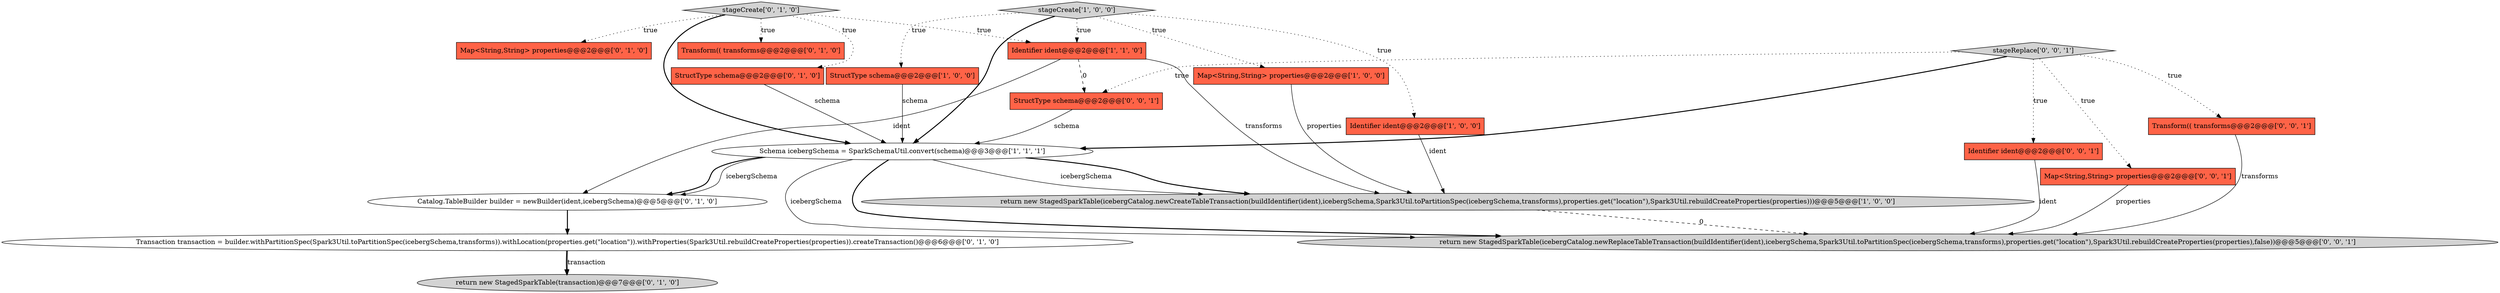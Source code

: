 digraph {
8 [style = filled, label = "Catalog.TableBuilder builder = newBuilder(ident,icebergSchema)@@@5@@@['0', '1', '0']", fillcolor = white, shape = ellipse image = "AAA0AAABBB2BBB"];
7 [style = filled, label = "stageCreate['0', '1', '0']", fillcolor = lightgray, shape = diamond image = "AAA0AAABBB2BBB"];
13 [style = filled, label = "return new StagedSparkTable(transaction)@@@7@@@['0', '1', '0']", fillcolor = lightgray, shape = ellipse image = "AAA1AAABBB2BBB"];
0 [style = filled, label = "Map<String,String> properties@@@2@@@['1', '0', '0']", fillcolor = tomato, shape = box image = "AAA0AAABBB1BBB"];
17 [style = filled, label = "StructType schema@@@2@@@['0', '0', '1']", fillcolor = tomato, shape = box image = "AAA0AAABBB3BBB"];
4 [style = filled, label = "StructType schema@@@2@@@['1', '0', '0']", fillcolor = tomato, shape = box image = "AAA0AAABBB1BBB"];
19 [style = filled, label = "return new StagedSparkTable(icebergCatalog.newReplaceTableTransaction(buildIdentifier(ident),icebergSchema,Spark3Util.toPartitionSpec(icebergSchema,transforms),properties.get(\"location\"),Spark3Util.rebuildCreateProperties(properties),false))@@@5@@@['0', '0', '1']", fillcolor = lightgray, shape = ellipse image = "AAA0AAABBB3BBB"];
3 [style = filled, label = "return new StagedSparkTable(icebergCatalog.newCreateTableTransaction(buildIdentifier(ident),icebergSchema,Spark3Util.toPartitionSpec(icebergSchema,transforms),properties.get(\"location\"),Spark3Util.rebuildCreateProperties(properties)))@@@5@@@['1', '0', '0']", fillcolor = lightgray, shape = ellipse image = "AAA0AAABBB1BBB"];
15 [style = filled, label = "Map<String,String> properties@@@2@@@['0', '0', '1']", fillcolor = tomato, shape = box image = "AAA0AAABBB3BBB"];
9 [style = filled, label = "Transform(( transforms@@@2@@@['0', '1', '0']", fillcolor = tomato, shape = box image = "AAA0AAABBB2BBB"];
10 [style = filled, label = "StructType schema@@@2@@@['0', '1', '0']", fillcolor = tomato, shape = box image = "AAA0AAABBB2BBB"];
12 [style = filled, label = "Transaction transaction = builder.withPartitionSpec(Spark3Util.toPartitionSpec(icebergSchema,transforms)).withLocation(properties.get(\"location\")).withProperties(Spark3Util.rebuildCreateProperties(properties)).createTransaction()@@@6@@@['0', '1', '0']", fillcolor = white, shape = ellipse image = "AAA1AAABBB2BBB"];
16 [style = filled, label = "Transform(( transforms@@@2@@@['0', '0', '1']", fillcolor = tomato, shape = box image = "AAA0AAABBB3BBB"];
5 [style = filled, label = "Identifier ident@@@2@@@['1', '1', '0']", fillcolor = tomato, shape = box image = "AAA0AAABBB1BBB"];
18 [style = filled, label = "stageReplace['0', '0', '1']", fillcolor = lightgray, shape = diamond image = "AAA0AAABBB3BBB"];
1 [style = filled, label = "Identifier ident@@@2@@@['1', '0', '0']", fillcolor = tomato, shape = box image = "AAA0AAABBB1BBB"];
11 [style = filled, label = "Map<String,String> properties@@@2@@@['0', '1', '0']", fillcolor = tomato, shape = box image = "AAA0AAABBB2BBB"];
14 [style = filled, label = "Identifier ident@@@2@@@['0', '0', '1']", fillcolor = tomato, shape = box image = "AAA0AAABBB3BBB"];
2 [style = filled, label = "stageCreate['1', '0', '0']", fillcolor = lightgray, shape = diamond image = "AAA0AAABBB1BBB"];
6 [style = filled, label = "Schema icebergSchema = SparkSchemaUtil.convert(schema)@@@3@@@['1', '1', '1']", fillcolor = white, shape = ellipse image = "AAA0AAABBB1BBB"];
3->19 [style = dashed, label="0"];
18->15 [style = dotted, label="true"];
6->19 [style = solid, label="icebergSchema"];
2->4 [style = dotted, label="true"];
8->12 [style = bold, label=""];
15->19 [style = solid, label="properties"];
5->3 [style = solid, label="transforms"];
17->6 [style = solid, label="schema"];
1->3 [style = solid, label="ident"];
7->10 [style = dotted, label="true"];
6->3 [style = solid, label="icebergSchema"];
2->5 [style = dotted, label="true"];
7->6 [style = bold, label=""];
14->19 [style = solid, label="ident"];
6->19 [style = bold, label=""];
6->8 [style = bold, label=""];
7->9 [style = dotted, label="true"];
7->11 [style = dotted, label="true"];
4->6 [style = solid, label="schema"];
12->13 [style = bold, label=""];
6->8 [style = solid, label="icebergSchema"];
10->6 [style = solid, label="schema"];
7->5 [style = dotted, label="true"];
18->14 [style = dotted, label="true"];
18->16 [style = dotted, label="true"];
2->1 [style = dotted, label="true"];
5->8 [style = solid, label="ident"];
18->17 [style = dotted, label="true"];
16->19 [style = solid, label="transforms"];
12->13 [style = solid, label="transaction"];
6->3 [style = bold, label=""];
2->6 [style = bold, label=""];
2->0 [style = dotted, label="true"];
0->3 [style = solid, label="properties"];
5->17 [style = dashed, label="0"];
18->6 [style = bold, label=""];
}
